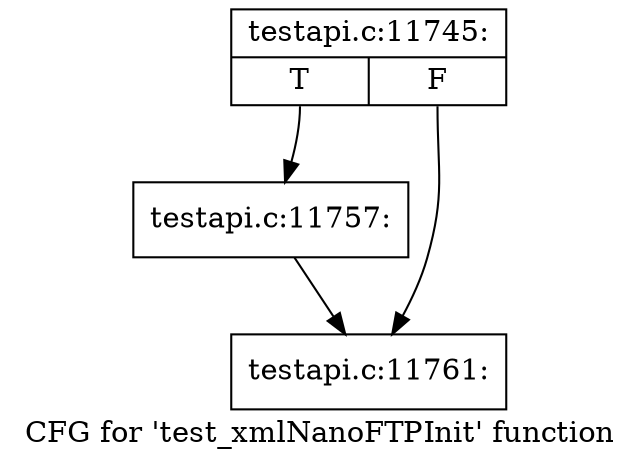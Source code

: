 digraph "CFG for 'test_xmlNanoFTPInit' function" {
	label="CFG for 'test_xmlNanoFTPInit' function";

	Node0x46ba6a0 [shape=record,label="{testapi.c:11745:|{<s0>T|<s1>F}}"];
	Node0x46ba6a0:s0 -> Node0x46be860;
	Node0x46ba6a0:s1 -> Node0x46beb90;
	Node0x46be860 [shape=record,label="{testapi.c:11757:}"];
	Node0x46be860 -> Node0x46beb90;
	Node0x46beb90 [shape=record,label="{testapi.c:11761:}"];
}
